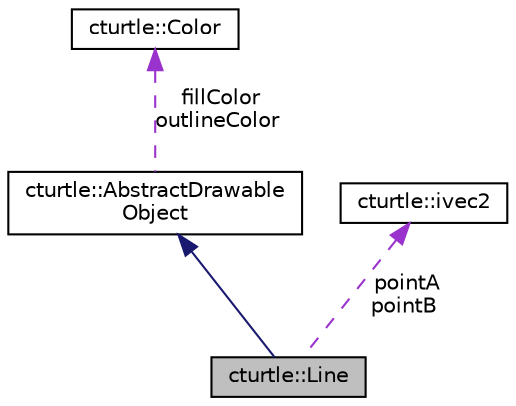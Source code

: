 digraph "cturtle::Line"
{
  edge [fontname="Helvetica",fontsize="10",labelfontname="Helvetica",labelfontsize="10"];
  node [fontname="Helvetica",fontsize="10",shape=record];
  Node2 [label="cturtle::Line",height=0.2,width=0.4,color="black", fillcolor="grey75", style="filled", fontcolor="black"];
  Node3 -> Node2 [dir="back",color="midnightblue",fontsize="10",style="solid",fontname="Helvetica"];
  Node3 [label="cturtle::AbstractDrawable\lObject",height=0.2,width=0.4,color="black", fillcolor="white", style="filled",URL="$classcturtle_1_1AbstractDrawableObject.html",tooltip="AbstractDrawableObject is a base class, intended to be inherited from by all drawable objects..."];
  Node4 -> Node3 [dir="back",color="darkorchid3",fontsize="10",style="dashed",label=" fillColor\noutlineColor" ,fontname="Helvetica"];
  Node4 [label="cturtle::Color",height=0.2,width=0.4,color="black", fillcolor="white", style="filled",URL="$classcturtle_1_1Color.html"];
  Node5 -> Node2 [dir="back",color="darkorchid3",fontsize="10",style="dashed",label=" pointA\npointB" ,fontname="Helvetica"];
  Node5 [label="cturtle::ivec2",height=0.2,width=0.4,color="black", fillcolor="white", style="filled",URL="$structcturtle_1_1ivec2.html",tooltip="Represents a coordinate pair (e.g, x & y) This class is represented as a low-precision point..."];
}
